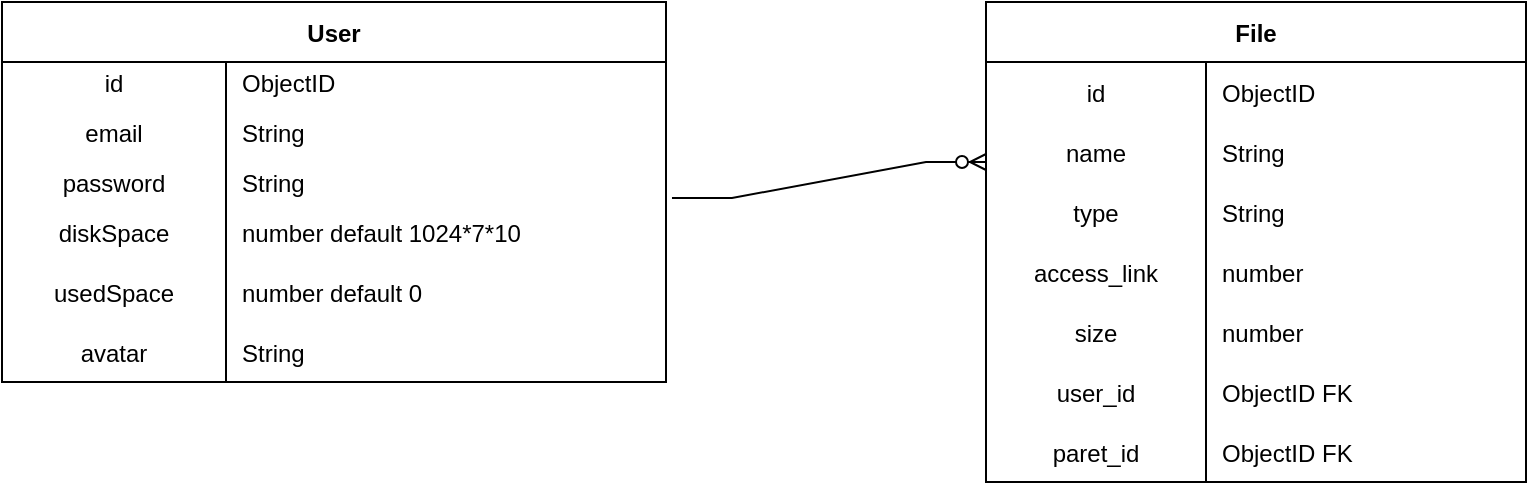 <mxfile version="20.6.0" type="github">
  <diagram id="ndz_HXQGajRmETphnZtX" name="Страница 1">
    <mxGraphModel dx="1422" dy="834" grid="1" gridSize="10" guides="1" tooltips="1" connect="1" arrows="1" fold="1" page="1" pageScale="1" pageWidth="827" pageHeight="1169" math="0" shadow="0">
      <root>
        <mxCell id="0" />
        <mxCell id="1" parent="0" />
        <mxCell id="zZWWVUTWvQPOipvtRjdW-1" value="File" style="shape=table;startSize=30;container=1;collapsible=1;childLayout=tableLayout;fixedRows=1;rowLines=0;fontStyle=1;align=center;resizeLast=1;" vertex="1" parent="1">
          <mxGeometry x="550" y="300" width="270" height="240" as="geometry" />
        </mxCell>
        <mxCell id="zZWWVUTWvQPOipvtRjdW-5" value="" style="shape=tableRow;horizontal=0;startSize=0;swimlaneHead=0;swimlaneBody=0;fillColor=none;collapsible=0;dropTarget=0;points=[[0,0.5],[1,0.5]];portConstraint=eastwest;top=0;left=0;right=0;bottom=0;" vertex="1" parent="zZWWVUTWvQPOipvtRjdW-1">
          <mxGeometry y="30" width="270" height="30" as="geometry" />
        </mxCell>
        <mxCell id="zZWWVUTWvQPOipvtRjdW-6" value="id" style="shape=partialRectangle;connectable=0;fillColor=none;top=0;left=0;bottom=0;right=0;editable=1;overflow=hidden;" vertex="1" parent="zZWWVUTWvQPOipvtRjdW-5">
          <mxGeometry width="110" height="30" as="geometry">
            <mxRectangle width="110" height="30" as="alternateBounds" />
          </mxGeometry>
        </mxCell>
        <mxCell id="zZWWVUTWvQPOipvtRjdW-7" value="ObjectID" style="shape=partialRectangle;connectable=0;fillColor=none;top=0;left=0;bottom=0;right=0;align=left;spacingLeft=6;overflow=hidden;" vertex="1" parent="zZWWVUTWvQPOipvtRjdW-5">
          <mxGeometry x="110" width="160" height="30" as="geometry">
            <mxRectangle width="160" height="30" as="alternateBounds" />
          </mxGeometry>
        </mxCell>
        <mxCell id="zZWWVUTWvQPOipvtRjdW-8" value="" style="shape=tableRow;horizontal=0;startSize=0;swimlaneHead=0;swimlaneBody=0;fillColor=none;collapsible=0;dropTarget=0;points=[[0,0.5],[1,0.5]];portConstraint=eastwest;top=0;left=0;right=0;bottom=0;" vertex="1" parent="zZWWVUTWvQPOipvtRjdW-1">
          <mxGeometry y="60" width="270" height="30" as="geometry" />
        </mxCell>
        <mxCell id="zZWWVUTWvQPOipvtRjdW-9" value="name" style="shape=partialRectangle;connectable=0;fillColor=none;top=0;left=0;bottom=0;right=0;editable=1;overflow=hidden;" vertex="1" parent="zZWWVUTWvQPOipvtRjdW-8">
          <mxGeometry width="110" height="30" as="geometry">
            <mxRectangle width="110" height="30" as="alternateBounds" />
          </mxGeometry>
        </mxCell>
        <mxCell id="zZWWVUTWvQPOipvtRjdW-10" value="String" style="shape=partialRectangle;connectable=0;fillColor=none;top=0;left=0;bottom=0;right=0;align=left;spacingLeft=6;overflow=hidden;" vertex="1" parent="zZWWVUTWvQPOipvtRjdW-8">
          <mxGeometry x="110" width="160" height="30" as="geometry">
            <mxRectangle width="160" height="30" as="alternateBounds" />
          </mxGeometry>
        </mxCell>
        <mxCell id="zZWWVUTWvQPOipvtRjdW-11" value="" style="shape=tableRow;horizontal=0;startSize=0;swimlaneHead=0;swimlaneBody=0;fillColor=none;collapsible=0;dropTarget=0;points=[[0,0.5],[1,0.5]];portConstraint=eastwest;top=0;left=0;right=0;bottom=0;" vertex="1" parent="zZWWVUTWvQPOipvtRjdW-1">
          <mxGeometry y="90" width="270" height="30" as="geometry" />
        </mxCell>
        <mxCell id="zZWWVUTWvQPOipvtRjdW-12" value="type" style="shape=partialRectangle;connectable=0;fillColor=none;top=0;left=0;bottom=0;right=0;editable=1;overflow=hidden;" vertex="1" parent="zZWWVUTWvQPOipvtRjdW-11">
          <mxGeometry width="110" height="30" as="geometry">
            <mxRectangle width="110" height="30" as="alternateBounds" />
          </mxGeometry>
        </mxCell>
        <mxCell id="zZWWVUTWvQPOipvtRjdW-13" value="String" style="shape=partialRectangle;connectable=0;fillColor=none;top=0;left=0;bottom=0;right=0;align=left;spacingLeft=6;overflow=hidden;" vertex="1" parent="zZWWVUTWvQPOipvtRjdW-11">
          <mxGeometry x="110" width="160" height="30" as="geometry">
            <mxRectangle width="160" height="30" as="alternateBounds" />
          </mxGeometry>
        </mxCell>
        <mxCell id="zZWWVUTWvQPOipvtRjdW-58" value="" style="shape=tableRow;horizontal=0;startSize=0;swimlaneHead=0;swimlaneBody=0;fillColor=none;collapsible=0;dropTarget=0;points=[[0,0.5],[1,0.5]];portConstraint=eastwest;top=0;left=0;right=0;bottom=0;" vertex="1" parent="zZWWVUTWvQPOipvtRjdW-1">
          <mxGeometry y="120" width="270" height="30" as="geometry" />
        </mxCell>
        <mxCell id="zZWWVUTWvQPOipvtRjdW-59" value="access_link" style="shape=partialRectangle;connectable=0;fillColor=none;top=0;left=0;bottom=0;right=0;editable=1;overflow=hidden;" vertex="1" parent="zZWWVUTWvQPOipvtRjdW-58">
          <mxGeometry width="110" height="30" as="geometry">
            <mxRectangle width="110" height="30" as="alternateBounds" />
          </mxGeometry>
        </mxCell>
        <mxCell id="zZWWVUTWvQPOipvtRjdW-60" value="number" style="shape=partialRectangle;connectable=0;fillColor=none;top=0;left=0;bottom=0;right=0;align=left;spacingLeft=6;overflow=hidden;" vertex="1" parent="zZWWVUTWvQPOipvtRjdW-58">
          <mxGeometry x="110" width="160" height="30" as="geometry">
            <mxRectangle width="160" height="30" as="alternateBounds" />
          </mxGeometry>
        </mxCell>
        <mxCell id="zZWWVUTWvQPOipvtRjdW-45" value="" style="shape=tableRow;horizontal=0;startSize=0;swimlaneHead=0;swimlaneBody=0;fillColor=none;collapsible=0;dropTarget=0;points=[[0,0.5],[1,0.5]];portConstraint=eastwest;top=0;left=0;right=0;bottom=0;" vertex="1" parent="zZWWVUTWvQPOipvtRjdW-1">
          <mxGeometry y="150" width="270" height="30" as="geometry" />
        </mxCell>
        <mxCell id="zZWWVUTWvQPOipvtRjdW-46" value="size" style="shape=partialRectangle;connectable=0;fillColor=none;top=0;left=0;bottom=0;right=0;editable=1;overflow=hidden;" vertex="1" parent="zZWWVUTWvQPOipvtRjdW-45">
          <mxGeometry width="110" height="30" as="geometry">
            <mxRectangle width="110" height="30" as="alternateBounds" />
          </mxGeometry>
        </mxCell>
        <mxCell id="zZWWVUTWvQPOipvtRjdW-47" value="number" style="shape=partialRectangle;connectable=0;fillColor=none;top=0;left=0;bottom=0;right=0;align=left;spacingLeft=6;overflow=hidden;" vertex="1" parent="zZWWVUTWvQPOipvtRjdW-45">
          <mxGeometry x="110" width="160" height="30" as="geometry">
            <mxRectangle width="160" height="30" as="alternateBounds" />
          </mxGeometry>
        </mxCell>
        <mxCell id="zZWWVUTWvQPOipvtRjdW-48" value="" style="shape=tableRow;horizontal=0;startSize=0;swimlaneHead=0;swimlaneBody=0;fillColor=none;collapsible=0;dropTarget=0;points=[[0,0.5],[1,0.5]];portConstraint=eastwest;top=0;left=0;right=0;bottom=0;" vertex="1" parent="zZWWVUTWvQPOipvtRjdW-1">
          <mxGeometry y="180" width="270" height="30" as="geometry" />
        </mxCell>
        <mxCell id="zZWWVUTWvQPOipvtRjdW-49" value="user_id" style="shape=partialRectangle;connectable=0;fillColor=none;top=0;left=0;bottom=0;right=0;editable=1;overflow=hidden;" vertex="1" parent="zZWWVUTWvQPOipvtRjdW-48">
          <mxGeometry width="110" height="30" as="geometry">
            <mxRectangle width="110" height="30" as="alternateBounds" />
          </mxGeometry>
        </mxCell>
        <mxCell id="zZWWVUTWvQPOipvtRjdW-50" value="ObjectID FK" style="shape=partialRectangle;connectable=0;fillColor=none;top=0;left=0;bottom=0;right=0;align=left;spacingLeft=6;overflow=hidden;" vertex="1" parent="zZWWVUTWvQPOipvtRjdW-48">
          <mxGeometry x="110" width="160" height="30" as="geometry">
            <mxRectangle width="160" height="30" as="alternateBounds" />
          </mxGeometry>
        </mxCell>
        <mxCell id="zZWWVUTWvQPOipvtRjdW-52" value="" style="shape=tableRow;horizontal=0;startSize=0;swimlaneHead=0;swimlaneBody=0;fillColor=none;collapsible=0;dropTarget=0;points=[[0,0.5],[1,0.5]];portConstraint=eastwest;top=0;left=0;right=0;bottom=0;" vertex="1" parent="zZWWVUTWvQPOipvtRjdW-1">
          <mxGeometry y="210" width="270" height="30" as="geometry" />
        </mxCell>
        <mxCell id="zZWWVUTWvQPOipvtRjdW-53" value="paret_id" style="shape=partialRectangle;connectable=0;fillColor=none;top=0;left=0;bottom=0;right=0;editable=1;overflow=hidden;" vertex="1" parent="zZWWVUTWvQPOipvtRjdW-52">
          <mxGeometry width="110" height="30" as="geometry">
            <mxRectangle width="110" height="30" as="alternateBounds" />
          </mxGeometry>
        </mxCell>
        <mxCell id="zZWWVUTWvQPOipvtRjdW-54" value="ObjectID FK" style="shape=partialRectangle;connectable=0;fillColor=none;top=0;left=0;bottom=0;right=0;align=left;spacingLeft=6;overflow=hidden;" vertex="1" parent="zZWWVUTWvQPOipvtRjdW-52">
          <mxGeometry x="110" width="160" height="30" as="geometry">
            <mxRectangle width="160" height="30" as="alternateBounds" />
          </mxGeometry>
        </mxCell>
        <mxCell id="zZWWVUTWvQPOipvtRjdW-14" value="User" style="shape=table;startSize=30;container=1;collapsible=1;childLayout=tableLayout;fixedRows=1;rowLines=0;fontStyle=1;align=center;resizeLast=1;" vertex="1" parent="1">
          <mxGeometry x="58" y="300" width="332" height="190" as="geometry" />
        </mxCell>
        <mxCell id="zZWWVUTWvQPOipvtRjdW-18" value="" style="shape=tableRow;horizontal=0;startSize=0;swimlaneHead=0;swimlaneBody=0;fillColor=none;collapsible=0;dropTarget=0;points=[[0,0.5],[1,0.5]];portConstraint=eastwest;top=0;left=0;right=0;bottom=0;" vertex="1" parent="zZWWVUTWvQPOipvtRjdW-14">
          <mxGeometry y="30" width="332" height="20" as="geometry" />
        </mxCell>
        <mxCell id="zZWWVUTWvQPOipvtRjdW-19" value="id" style="shape=partialRectangle;connectable=0;fillColor=none;top=0;left=0;bottom=0;right=0;editable=1;overflow=hidden;" vertex="1" parent="zZWWVUTWvQPOipvtRjdW-18">
          <mxGeometry width="112" height="20" as="geometry">
            <mxRectangle width="112" height="20" as="alternateBounds" />
          </mxGeometry>
        </mxCell>
        <mxCell id="zZWWVUTWvQPOipvtRjdW-20" value="ObjectID" style="shape=partialRectangle;connectable=0;fillColor=none;top=0;left=0;bottom=0;right=0;align=left;spacingLeft=6;overflow=hidden;" vertex="1" parent="zZWWVUTWvQPOipvtRjdW-18">
          <mxGeometry x="112" width="220" height="20" as="geometry">
            <mxRectangle width="220" height="20" as="alternateBounds" />
          </mxGeometry>
        </mxCell>
        <mxCell id="zZWWVUTWvQPOipvtRjdW-21" value="" style="shape=tableRow;horizontal=0;startSize=0;swimlaneHead=0;swimlaneBody=0;fillColor=none;collapsible=0;dropTarget=0;points=[[0,0.5],[1,0.5]];portConstraint=eastwest;top=0;left=0;right=0;bottom=0;" vertex="1" parent="zZWWVUTWvQPOipvtRjdW-14">
          <mxGeometry y="50" width="332" height="30" as="geometry" />
        </mxCell>
        <mxCell id="zZWWVUTWvQPOipvtRjdW-22" value="email" style="shape=partialRectangle;connectable=0;fillColor=none;top=0;left=0;bottom=0;right=0;editable=1;overflow=hidden;" vertex="1" parent="zZWWVUTWvQPOipvtRjdW-21">
          <mxGeometry width="112" height="30" as="geometry">
            <mxRectangle width="112" height="30" as="alternateBounds" />
          </mxGeometry>
        </mxCell>
        <mxCell id="zZWWVUTWvQPOipvtRjdW-23" value="String" style="shape=partialRectangle;connectable=0;fillColor=none;top=0;left=0;bottom=0;right=0;align=left;spacingLeft=6;overflow=hidden;" vertex="1" parent="zZWWVUTWvQPOipvtRjdW-21">
          <mxGeometry x="112" width="220" height="30" as="geometry">
            <mxRectangle width="220" height="30" as="alternateBounds" />
          </mxGeometry>
        </mxCell>
        <mxCell id="zZWWVUTWvQPOipvtRjdW-24" value="" style="shape=tableRow;horizontal=0;startSize=0;swimlaneHead=0;swimlaneBody=0;fillColor=none;collapsible=0;dropTarget=0;points=[[0,0.5],[1,0.5]];portConstraint=eastwest;top=0;left=0;right=0;bottom=0;" vertex="1" parent="zZWWVUTWvQPOipvtRjdW-14">
          <mxGeometry y="80" width="332" height="20" as="geometry" />
        </mxCell>
        <mxCell id="zZWWVUTWvQPOipvtRjdW-25" value="password" style="shape=partialRectangle;connectable=0;fillColor=none;top=0;left=0;bottom=0;right=0;editable=1;overflow=hidden;" vertex="1" parent="zZWWVUTWvQPOipvtRjdW-24">
          <mxGeometry width="112" height="20" as="geometry">
            <mxRectangle width="112" height="20" as="alternateBounds" />
          </mxGeometry>
        </mxCell>
        <mxCell id="zZWWVUTWvQPOipvtRjdW-26" value="String" style="shape=partialRectangle;connectable=0;fillColor=none;top=0;left=0;bottom=0;right=0;align=left;spacingLeft=6;overflow=hidden;" vertex="1" parent="zZWWVUTWvQPOipvtRjdW-24">
          <mxGeometry x="112" width="220" height="20" as="geometry">
            <mxRectangle width="220" height="20" as="alternateBounds" />
          </mxGeometry>
        </mxCell>
        <mxCell id="zZWWVUTWvQPOipvtRjdW-39" value="" style="shape=tableRow;horizontal=0;startSize=0;swimlaneHead=0;swimlaneBody=0;fillColor=none;collapsible=0;dropTarget=0;points=[[0,0.5],[1,0.5]];portConstraint=eastwest;top=0;left=0;right=0;bottom=0;" vertex="1" parent="zZWWVUTWvQPOipvtRjdW-14">
          <mxGeometry y="100" width="332" height="30" as="geometry" />
        </mxCell>
        <mxCell id="zZWWVUTWvQPOipvtRjdW-40" value="diskSpace" style="shape=partialRectangle;connectable=0;fillColor=none;top=0;left=0;bottom=0;right=0;editable=1;overflow=hidden;" vertex="1" parent="zZWWVUTWvQPOipvtRjdW-39">
          <mxGeometry width="112" height="30" as="geometry">
            <mxRectangle width="112" height="30" as="alternateBounds" />
          </mxGeometry>
        </mxCell>
        <mxCell id="zZWWVUTWvQPOipvtRjdW-41" value="number default 1024*7*10" style="shape=partialRectangle;connectable=0;fillColor=none;top=0;left=0;bottom=0;right=0;align=left;spacingLeft=6;overflow=hidden;" vertex="1" parent="zZWWVUTWvQPOipvtRjdW-39">
          <mxGeometry x="112" width="220" height="30" as="geometry">
            <mxRectangle width="220" height="30" as="alternateBounds" />
          </mxGeometry>
        </mxCell>
        <mxCell id="zZWWVUTWvQPOipvtRjdW-42" value="" style="shape=tableRow;horizontal=0;startSize=0;swimlaneHead=0;swimlaneBody=0;fillColor=none;collapsible=0;dropTarget=0;points=[[0,0.5],[1,0.5]];portConstraint=eastwest;top=0;left=0;right=0;bottom=0;" vertex="1" parent="zZWWVUTWvQPOipvtRjdW-14">
          <mxGeometry y="130" width="332" height="30" as="geometry" />
        </mxCell>
        <mxCell id="zZWWVUTWvQPOipvtRjdW-43" value="usedSpace" style="shape=partialRectangle;connectable=0;fillColor=none;top=0;left=0;bottom=0;right=0;editable=1;overflow=hidden;" vertex="1" parent="zZWWVUTWvQPOipvtRjdW-42">
          <mxGeometry width="112" height="30" as="geometry">
            <mxRectangle width="112" height="30" as="alternateBounds" />
          </mxGeometry>
        </mxCell>
        <mxCell id="zZWWVUTWvQPOipvtRjdW-44" value="number default 0" style="shape=partialRectangle;connectable=0;fillColor=none;top=0;left=0;bottom=0;right=0;align=left;spacingLeft=6;overflow=hidden;" vertex="1" parent="zZWWVUTWvQPOipvtRjdW-42">
          <mxGeometry x="112" width="220" height="30" as="geometry">
            <mxRectangle width="220" height="30" as="alternateBounds" />
          </mxGeometry>
        </mxCell>
        <mxCell id="zZWWVUTWvQPOipvtRjdW-55" value="" style="shape=tableRow;horizontal=0;startSize=0;swimlaneHead=0;swimlaneBody=0;fillColor=none;collapsible=0;dropTarget=0;points=[[0,0.5],[1,0.5]];portConstraint=eastwest;top=0;left=0;right=0;bottom=0;" vertex="1" parent="zZWWVUTWvQPOipvtRjdW-14">
          <mxGeometry y="160" width="332" height="30" as="geometry" />
        </mxCell>
        <mxCell id="zZWWVUTWvQPOipvtRjdW-56" value="avatar" style="shape=partialRectangle;connectable=0;fillColor=none;top=0;left=0;bottom=0;right=0;editable=1;overflow=hidden;" vertex="1" parent="zZWWVUTWvQPOipvtRjdW-55">
          <mxGeometry width="112" height="30" as="geometry">
            <mxRectangle width="112" height="30" as="alternateBounds" />
          </mxGeometry>
        </mxCell>
        <mxCell id="zZWWVUTWvQPOipvtRjdW-57" value="String" style="shape=partialRectangle;connectable=0;fillColor=none;top=0;left=0;bottom=0;right=0;align=left;spacingLeft=6;overflow=hidden;" vertex="1" parent="zZWWVUTWvQPOipvtRjdW-55">
          <mxGeometry x="112" width="220" height="30" as="geometry">
            <mxRectangle width="220" height="30" as="alternateBounds" />
          </mxGeometry>
        </mxCell>
        <mxCell id="zZWWVUTWvQPOipvtRjdW-51" value="" style="edgeStyle=entityRelationEdgeStyle;fontSize=12;html=1;endArrow=ERzeroToMany;endFill=1;rounded=0;exitX=1.009;exitY=-0.067;exitDx=0;exitDy=0;exitPerimeter=0;" edge="1" parent="1" source="zZWWVUTWvQPOipvtRjdW-39">
          <mxGeometry width="100" height="100" relative="1" as="geometry">
            <mxPoint x="460" y="480" as="sourcePoint" />
            <mxPoint x="550" y="380" as="targetPoint" />
          </mxGeometry>
        </mxCell>
      </root>
    </mxGraphModel>
  </diagram>
</mxfile>
